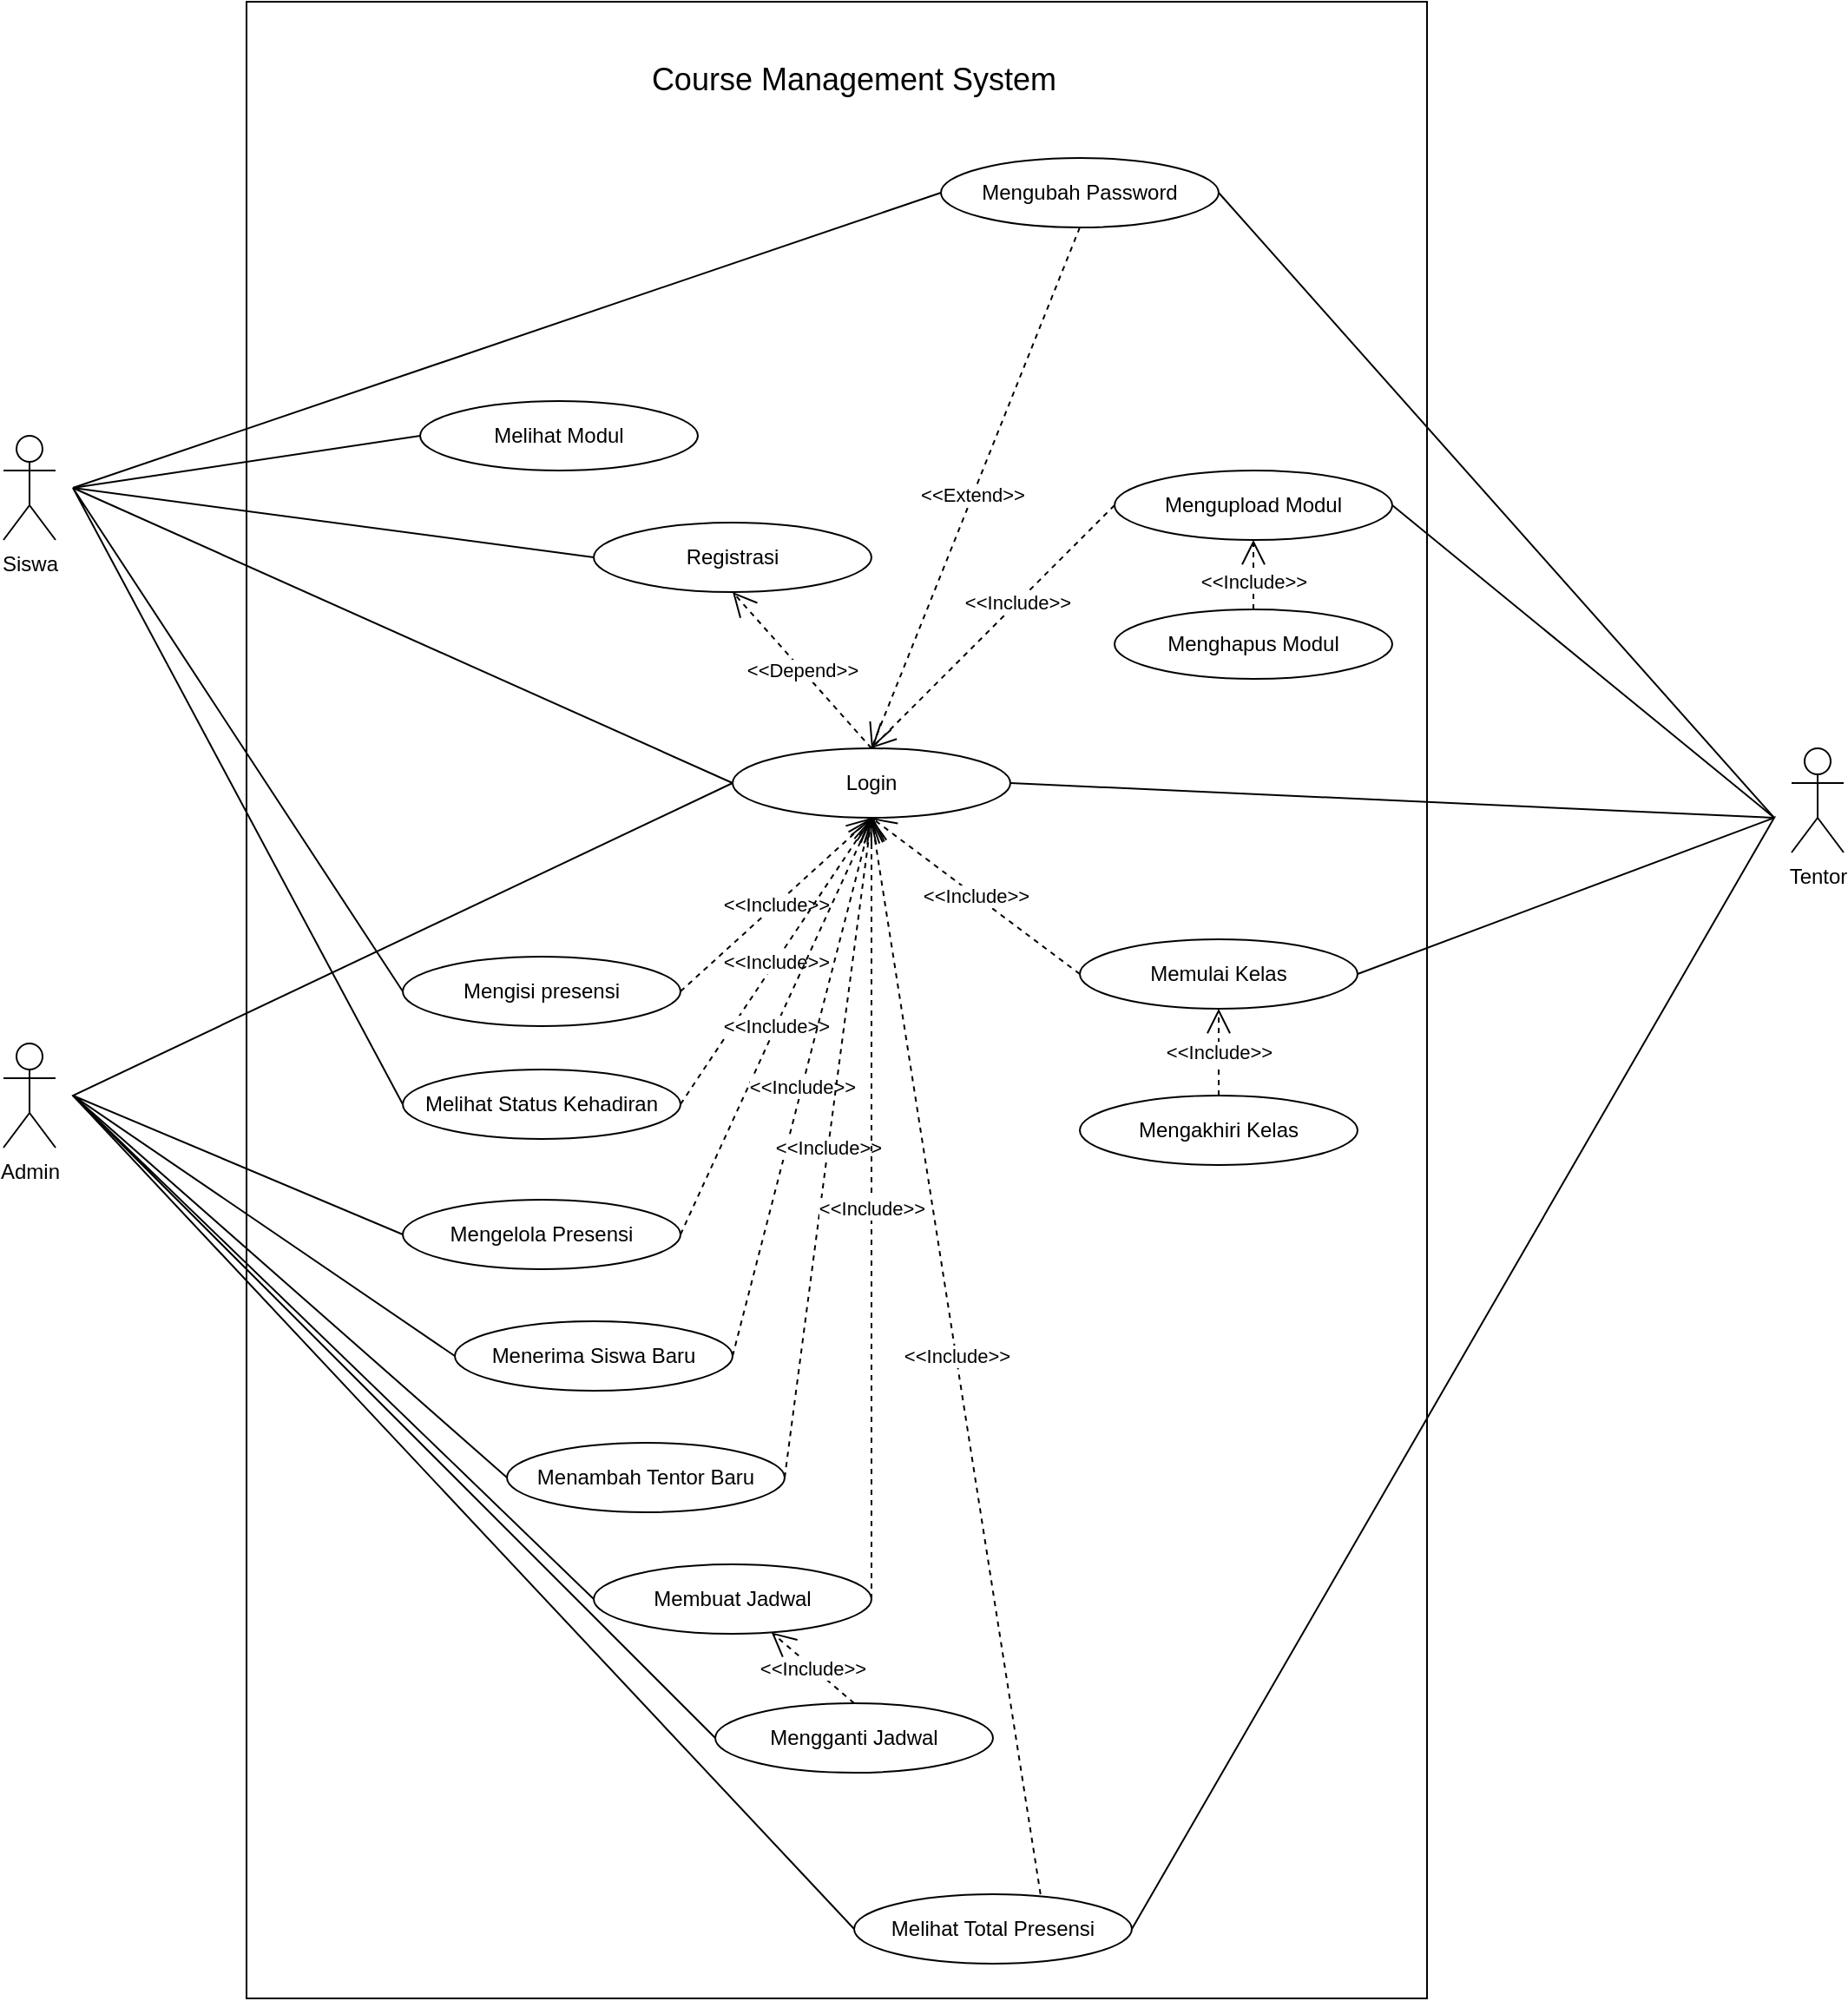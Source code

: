<mxfile version="28.0.7">
  <diagram name="Page-1" id="VZ-8Pe0NFjf0qm1ey5LM">
    <mxGraphModel grid="1" page="1" gridSize="10" guides="1" tooltips="1" connect="1" arrows="1" fold="1" pageScale="1" pageWidth="827" pageHeight="1169" math="0" shadow="0">
      <root>
        <mxCell id="0" />
        <mxCell id="1" parent="0" />
        <mxCell id="orzRKVWakeRDOu_tkr3R-1" value="" style="rounded=0;whiteSpace=wrap;html=1;" vertex="1" parent="1">
          <mxGeometry x="260" y="-30" width="680" height="1150" as="geometry" />
        </mxCell>
        <mxCell id="grZllCPOERACQIhYUjEH-1" value="Registrasi" style="ellipse;whiteSpace=wrap;html=1;" vertex="1" parent="1">
          <mxGeometry x="460" y="270" width="160" height="40" as="geometry" />
        </mxCell>
        <mxCell id="grZllCPOERACQIhYUjEH-3" value="Login" style="ellipse;whiteSpace=wrap;html=1;" vertex="1" parent="1">
          <mxGeometry x="540" y="400" width="160" height="40" as="geometry" />
        </mxCell>
        <mxCell id="grZllCPOERACQIhYUjEH-4" value="Admin" style="shape=umlActor;verticalLabelPosition=bottom;verticalAlign=top;html=1;outlineConnect=0;" vertex="1" parent="1">
          <mxGeometry x="120" y="570" width="30" height="60" as="geometry" />
        </mxCell>
        <mxCell id="grZllCPOERACQIhYUjEH-5" value="Siswa" style="shape=umlActor;verticalLabelPosition=bottom;verticalAlign=top;html=1;outlineConnect=0;" vertex="1" parent="1">
          <mxGeometry x="120" y="220" width="30" height="60" as="geometry" />
        </mxCell>
        <mxCell id="grZllCPOERACQIhYUjEH-6" value="Tentor" style="shape=umlActor;verticalLabelPosition=bottom;verticalAlign=top;html=1;outlineConnect=0;" vertex="1" parent="1">
          <mxGeometry x="1150" y="400" width="30" height="60" as="geometry" />
        </mxCell>
        <mxCell id="grZllCPOERACQIhYUjEH-10" value="Mengisi presensi" style="ellipse;whiteSpace=wrap;html=1;" vertex="1" parent="1">
          <mxGeometry x="350" y="520" width="160" height="40" as="geometry" />
        </mxCell>
        <mxCell id="grZllCPOERACQIhYUjEH-11" value="Melihat Total Presensi" style="ellipse;whiteSpace=wrap;html=1;" vertex="1" parent="1">
          <mxGeometry x="610" y="1060" width="160" height="40" as="geometry" />
        </mxCell>
        <mxCell id="grZllCPOERACQIhYUjEH-12" value="Mengelola Presensi" style="ellipse;whiteSpace=wrap;html=1;" vertex="1" parent="1">
          <mxGeometry x="350" y="660" width="160" height="40" as="geometry" />
        </mxCell>
        <mxCell id="grZllCPOERACQIhYUjEH-13" value="Mengubah Password" style="ellipse;whiteSpace=wrap;html=1;" vertex="1" parent="1">
          <mxGeometry x="660" y="60" width="160" height="40" as="geometry" />
        </mxCell>
        <mxCell id="grZllCPOERACQIhYUjEH-14" value="Melihat Status Kehadiran" style="ellipse;whiteSpace=wrap;html=1;" vertex="1" parent="1">
          <mxGeometry x="350" y="585" width="160" height="40" as="geometry" />
        </mxCell>
        <mxCell id="grZllCPOERACQIhYUjEH-16" value="Menerima Siswa Baru" style="ellipse;whiteSpace=wrap;html=1;" vertex="1" parent="1">
          <mxGeometry x="380" y="730" width="160" height="40" as="geometry" />
        </mxCell>
        <mxCell id="grZllCPOERACQIhYUjEH-17" value="Menambah Tentor Baru" style="ellipse;whiteSpace=wrap;html=1;" vertex="1" parent="1">
          <mxGeometry x="410" y="800" width="160" height="40" as="geometry" />
        </mxCell>
        <mxCell id="grZllCPOERACQIhYUjEH-18" value="Membuat Jadwal" style="ellipse;whiteSpace=wrap;html=1;" vertex="1" parent="1">
          <mxGeometry x="460" y="870" width="160" height="40" as="geometry" />
        </mxCell>
        <mxCell id="FgDRNRWr1b7-KvThlkLD-2" value="Mengganti Jadwal" style="ellipse;whiteSpace=wrap;html=1;" vertex="1" parent="1">
          <mxGeometry x="530" y="950" width="160" height="40" as="geometry" />
        </mxCell>
        <mxCell id="ir0M4MDXdLH-hw3-Vxff-1" value="" style="endArrow=none;html=1;rounded=0;exitX=0;exitY=0.5;exitDx=0;exitDy=0;entryX=0;entryY=0.5;entryDx=0;entryDy=0;" edge="1" parent="1" source="grZllCPOERACQIhYUjEH-11" target="grZllCPOERACQIhYUjEH-3">
          <mxGeometry width="50" height="50" relative="1" as="geometry">
            <mxPoint x="350" y="500" as="sourcePoint" />
            <mxPoint x="520" y="270" as="targetPoint" />
            <Array as="points">
              <mxPoint x="160" y="600" />
            </Array>
          </mxGeometry>
        </mxCell>
        <mxCell id="ir0M4MDXdLH-hw3-Vxff-3" value="" style="endArrow=none;html=1;rounded=0;entryX=0;entryY=0.5;entryDx=0;entryDy=0;exitX=0;exitY=0.5;exitDx=0;exitDy=0;" edge="1" parent="1" source="grZllCPOERACQIhYUjEH-16" target="grZllCPOERACQIhYUjEH-12">
          <mxGeometry width="50" height="50" relative="1" as="geometry">
            <mxPoint x="360" y="740" as="sourcePoint" />
            <mxPoint x="350" y="570" as="targetPoint" />
            <Array as="points">
              <mxPoint x="160" y="600" />
            </Array>
          </mxGeometry>
        </mxCell>
        <mxCell id="ir0M4MDXdLH-hw3-Vxff-4" value="" style="endArrow=none;html=1;rounded=0;exitX=0;exitY=0.5;exitDx=0;exitDy=0;entryX=0;entryY=0.5;entryDx=0;entryDy=0;" edge="1" parent="1" source="FgDRNRWr1b7-KvThlkLD-2" target="grZllCPOERACQIhYUjEH-18">
          <mxGeometry width="50" height="50" relative="1" as="geometry">
            <mxPoint x="360" y="740" as="sourcePoint" />
            <mxPoint x="350" y="890" as="targetPoint" />
            <Array as="points">
              <mxPoint x="160" y="600" />
            </Array>
          </mxGeometry>
        </mxCell>
        <mxCell id="ir0M4MDXdLH-hw3-Vxff-5" value="Memulai Kelas" style="ellipse;whiteSpace=wrap;html=1;" vertex="1" parent="1">
          <mxGeometry x="740" y="510" width="160" height="40" as="geometry" />
        </mxCell>
        <mxCell id="ir0M4MDXdLH-hw3-Vxff-6" value="Mengakhiri Kelas" style="ellipse;whiteSpace=wrap;html=1;" vertex="1" parent="1">
          <mxGeometry x="740" y="600" width="160" height="40" as="geometry" />
        </mxCell>
        <mxCell id="ir0M4MDXdLH-hw3-Vxff-8" value="" style="endArrow=none;html=1;rounded=0;entryX=0;entryY=0.5;entryDx=0;entryDy=0;exitX=0;exitY=0.5;exitDx=0;exitDy=0;" edge="1" parent="1" source="grZllCPOERACQIhYUjEH-14" target="grZllCPOERACQIhYUjEH-10">
          <mxGeometry width="50" height="50" relative="1" as="geometry">
            <mxPoint x="370" y="270" as="sourcePoint" />
            <mxPoint x="370" y="190" as="targetPoint" />
            <Array as="points">
              <mxPoint x="160" y="250" />
            </Array>
          </mxGeometry>
        </mxCell>
        <mxCell id="ir0M4MDXdLH-hw3-Vxff-15" value="" style="endArrow=none;html=1;rounded=0;exitX=1;exitY=0.5;exitDx=0;exitDy=0;entryX=1;entryY=0.5;entryDx=0;entryDy=0;" edge="1" parent="1" source="ir0M4MDXdLH-hw3-Vxff-5" target="grZllCPOERACQIhYUjEH-11">
          <mxGeometry width="50" height="50" relative="1" as="geometry">
            <mxPoint x="520" y="425" as="sourcePoint" />
            <mxPoint x="520" y="585" as="targetPoint" />
            <Array as="points">
              <mxPoint x="1140" y="440" />
            </Array>
          </mxGeometry>
        </mxCell>
        <mxCell id="orzRKVWakeRDOu_tkr3R-6" value="&lt;font style=&quot;font-size: 18px;&quot;&gt;Course Management System&lt;/font&gt;" style="text;html=1;align=center;verticalAlign=middle;whiteSpace=wrap;rounded=0;" vertex="1" parent="1">
          <mxGeometry x="430" width="360" height="30" as="geometry" />
        </mxCell>
        <mxCell id="d3n9-J-7jm0id44tSKq5-5" value="" style="endArrow=none;html=1;rounded=0;entryX=0;entryY=0.5;entryDx=0;entryDy=0;" edge="1" parent="1" target="grZllCPOERACQIhYUjEH-17">
          <mxGeometry width="50" height="50" relative="1" as="geometry">
            <mxPoint x="160" y="600" as="sourcePoint" />
            <mxPoint x="550" y="730" as="targetPoint" />
          </mxGeometry>
        </mxCell>
        <mxCell id="d3n9-J-7jm0id44tSKq5-6" value="" style="endArrow=none;html=1;rounded=0;entryX=0;entryY=0.5;entryDx=0;entryDy=0;" edge="1" parent="1" target="grZllCPOERACQIhYUjEH-3">
          <mxGeometry width="50" height="50" relative="1" as="geometry">
            <mxPoint x="160" y="250" as="sourcePoint" />
            <mxPoint x="510" y="380" as="targetPoint" />
          </mxGeometry>
        </mxCell>
        <mxCell id="JlJbU5uTqBWViiujQ5tc-5" value="" style="endArrow=none;html=1;rounded=0;exitX=1;exitY=0.5;exitDx=0;exitDy=0;" edge="1" parent="1" source="grZllCPOERACQIhYUjEH-3">
          <mxGeometry width="50" height="50" relative="1" as="geometry">
            <mxPoint x="670" y="540" as="sourcePoint" />
            <mxPoint x="1140" y="440" as="targetPoint" />
          </mxGeometry>
        </mxCell>
        <mxCell id="d3n9-J-7jm0id44tSKq5-7" value="" style="endArrow=none;html=1;rounded=0;exitX=1;exitY=0.5;exitDx=0;exitDy=0;" edge="1" parent="1" source="grZllCPOERACQIhYUjEH-13">
          <mxGeometry width="50" height="50" relative="1" as="geometry">
            <mxPoint x="610" y="540" as="sourcePoint" />
            <mxPoint x="1140" y="440" as="targetPoint" />
          </mxGeometry>
        </mxCell>
        <mxCell id="JlJbU5uTqBWViiujQ5tc-6" value="" style="endArrow=none;html=1;rounded=0;exitX=1;exitY=0.5;exitDx=0;exitDy=0;entryX=0;entryY=0.5;entryDx=0;entryDy=0;" edge="1" parent="1" target="grZllCPOERACQIhYUjEH-1">
          <mxGeometry width="50" height="50" relative="1" as="geometry">
            <mxPoint x="160" y="250" as="sourcePoint" />
            <mxPoint x="620" y="160" as="targetPoint" />
          </mxGeometry>
        </mxCell>
        <mxCell id="d3n9-J-7jm0id44tSKq5-8" value="&amp;lt;&amp;lt;Depend&amp;gt;&amp;gt;" style="endArrow=open;endSize=12;dashed=1;html=1;rounded=0;exitX=0.5;exitY=0;exitDx=0;exitDy=0;entryX=0.5;entryY=1;entryDx=0;entryDy=0;" edge="1" parent="1" source="grZllCPOERACQIhYUjEH-3" target="grZllCPOERACQIhYUjEH-1">
          <mxGeometry width="160" relative="1" as="geometry">
            <mxPoint x="550" y="370" as="sourcePoint" />
            <mxPoint x="710" y="370" as="targetPoint" />
          </mxGeometry>
        </mxCell>
        <mxCell id="d3n9-J-7jm0id44tSKq5-10" value="&amp;lt;&amp;lt;Extend&amp;gt;&amp;gt;" style="endArrow=open;endSize=12;dashed=1;html=1;rounded=0;exitX=0.5;exitY=1;exitDx=0;exitDy=0;entryX=0.5;entryY=0;entryDx=0;entryDy=0;" edge="1" parent="1" source="grZllCPOERACQIhYUjEH-13" target="grZllCPOERACQIhYUjEH-3">
          <mxGeometry x="0.026" width="160" relative="1" as="geometry">
            <mxPoint x="600" y="340" as="sourcePoint" />
            <mxPoint x="760" y="340" as="targetPoint" />
            <mxPoint as="offset" />
          </mxGeometry>
        </mxCell>
        <mxCell id="d3n9-J-7jm0id44tSKq5-11" value="&amp;lt;&amp;lt;Include&amp;gt;&amp;gt;" style="endArrow=open;endSize=12;dashed=1;html=1;rounded=0;exitX=0.5;exitY=0;exitDx=0;exitDy=0;entryX=0.5;entryY=1;entryDx=0;entryDy=0;" edge="1" parent="1" source="ir0M4MDXdLH-hw3-Vxff-6" target="ir0M4MDXdLH-hw3-Vxff-5">
          <mxGeometry width="160" relative="1" as="geometry">
            <mxPoint x="580" y="470" as="sourcePoint" />
            <mxPoint x="740" y="470" as="targetPoint" />
          </mxGeometry>
        </mxCell>
        <mxCell id="d3n9-J-7jm0id44tSKq5-12" value="&amp;lt;&amp;lt;Include&amp;gt;&amp;gt;" style="endArrow=open;endSize=12;dashed=1;html=1;rounded=0;exitX=1;exitY=0.5;exitDx=0;exitDy=0;entryX=0.5;entryY=1;entryDx=0;entryDy=0;" edge="1" parent="1" source="grZllCPOERACQIhYUjEH-10" target="grZllCPOERACQIhYUjEH-3">
          <mxGeometry width="160" relative="1" as="geometry">
            <mxPoint x="510" y="410" as="sourcePoint" />
            <mxPoint x="630" y="290" as="targetPoint" />
          </mxGeometry>
        </mxCell>
        <mxCell id="d3n9-J-7jm0id44tSKq5-13" value="&amp;lt;&amp;lt;Include&amp;gt;&amp;gt;" style="endArrow=open;endSize=12;dashed=1;html=1;rounded=0;exitX=0;exitY=0.5;exitDx=0;exitDy=0;entryX=0.5;entryY=1;entryDx=0;entryDy=0;" edge="1" parent="1" source="ir0M4MDXdLH-hw3-Vxff-5" target="grZllCPOERACQIhYUjEH-3">
          <mxGeometry width="160" relative="1" as="geometry">
            <mxPoint x="470" y="260" as="sourcePoint" />
            <mxPoint x="563" y="456" as="targetPoint" />
          </mxGeometry>
        </mxCell>
        <mxCell id="VIk94RIBlbGNOStqbW9o-3" value="&amp;lt;&amp;lt;Include&amp;gt;&amp;gt;" style="endArrow=open;endSize=12;dashed=1;html=1;rounded=0;exitX=1;exitY=0.5;exitDx=0;exitDy=0;entryX=0.5;entryY=1;entryDx=0;entryDy=0;" edge="1" parent="1" source="grZllCPOERACQIhYUjEH-14" target="grZllCPOERACQIhYUjEH-3">
          <mxGeometry width="160" relative="1" as="geometry">
            <mxPoint x="387" y="260" as="sourcePoint" />
            <mxPoint x="480" y="456" as="targetPoint" />
          </mxGeometry>
        </mxCell>
        <mxCell id="d3n9-J-7jm0id44tSKq5-14" value="&amp;lt;&amp;lt;Include&amp;gt;&amp;gt;" style="endArrow=open;endSize=12;dashed=1;html=1;rounded=0;exitX=1;exitY=0.5;exitDx=0;exitDy=0;entryX=0.5;entryY=1;entryDx=0;entryDy=0;" edge="1" parent="1" target="grZllCPOERACQIhYUjEH-3">
          <mxGeometry width="160" relative="1" as="geometry">
            <mxPoint x="510" y="680" as="sourcePoint" />
            <mxPoint x="590" y="440" as="targetPoint" />
          </mxGeometry>
        </mxCell>
        <mxCell id="d3n9-J-7jm0id44tSKq5-15" value="&amp;lt;&amp;lt;Include&amp;gt;&amp;gt;" style="endArrow=open;endSize=12;dashed=1;html=1;rounded=0;exitX=1;exitY=0.5;exitDx=0;exitDy=0;entryX=0.5;entryY=1;entryDx=0;entryDy=0;" edge="1" parent="1" source="grZllCPOERACQIhYUjEH-16" target="grZllCPOERACQIhYUjEH-3">
          <mxGeometry width="160" relative="1" as="geometry">
            <mxPoint x="520" y="700" as="sourcePoint" />
            <mxPoint x="600" y="290" as="targetPoint" />
          </mxGeometry>
        </mxCell>
        <mxCell id="d3n9-J-7jm0id44tSKq5-17" value="&amp;lt;&amp;lt;Include&amp;gt;&amp;gt;" style="endArrow=open;endSize=12;dashed=1;html=1;rounded=0;exitX=1;exitY=0.5;exitDx=0;exitDy=0;entryX=0.5;entryY=1;entryDx=0;entryDy=0;" edge="1" parent="1" source="grZllCPOERACQIhYUjEH-17" target="grZllCPOERACQIhYUjEH-3">
          <mxGeometry width="160" relative="1" as="geometry">
            <mxPoint x="520" y="840" as="sourcePoint" />
            <mxPoint x="574" y="590" as="targetPoint" />
          </mxGeometry>
        </mxCell>
        <mxCell id="d3n9-J-7jm0id44tSKq5-18" value="&amp;lt;&amp;lt;Include&amp;gt;&amp;gt;" style="endArrow=open;endSize=12;dashed=1;html=1;rounded=0;exitX=1;exitY=0.5;exitDx=0;exitDy=0;entryX=0.5;entryY=1;entryDx=0;entryDy=0;" edge="1" parent="1" source="grZllCPOERACQIhYUjEH-18" target="grZllCPOERACQIhYUjEH-3">
          <mxGeometry width="160" relative="1" as="geometry">
            <mxPoint x="540" y="1020" as="sourcePoint" />
            <mxPoint x="590" y="700" as="targetPoint" />
          </mxGeometry>
        </mxCell>
        <mxCell id="d3n9-J-7jm0id44tSKq5-19" value="&amp;lt;&amp;lt;Include&amp;gt;&amp;gt;" style="endArrow=open;endSize=12;dashed=1;html=1;rounded=0;exitX=0.5;exitY=0;exitDx=0;exitDy=0;" edge="1" parent="1" source="FgDRNRWr1b7-KvThlkLD-2" target="grZllCPOERACQIhYUjEH-18">
          <mxGeometry width="160" relative="1" as="geometry">
            <mxPoint x="600" y="1040" as="sourcePoint" />
            <mxPoint x="623" y="650" as="targetPoint" />
          </mxGeometry>
        </mxCell>
        <mxCell id="d3n9-J-7jm0id44tSKq5-21" value="&amp;lt;&amp;lt;Include&amp;gt;&amp;gt;" style="endArrow=open;endSize=12;dashed=1;html=1;rounded=0;exitX=0.671;exitY=0.003;exitDx=0;exitDy=0;exitPerimeter=0;entryX=0.5;entryY=1;entryDx=0;entryDy=0;" edge="1" parent="1">
          <mxGeometry width="160" relative="1" as="geometry">
            <mxPoint x="717.36" y="1060.0" as="sourcePoint" />
            <mxPoint x="620" y="439.88" as="targetPoint" />
          </mxGeometry>
        </mxCell>
        <mxCell id="d3n9-J-7jm0id44tSKq5-22" value="" style="endArrow=none;html=1;rounded=0;entryX=0;entryY=0.5;entryDx=0;entryDy=0;" edge="1" parent="1" target="grZllCPOERACQIhYUjEH-13">
          <mxGeometry width="50" height="50" relative="1" as="geometry">
            <mxPoint x="160" y="250" as="sourcePoint" />
            <mxPoint x="700" y="560" as="targetPoint" />
          </mxGeometry>
        </mxCell>
        <mxCell id="wT_jjOI-S3Ih2rw9Q9wW-1" value="Mengupload Modul" style="ellipse;whiteSpace=wrap;html=1;" vertex="1" parent="1">
          <mxGeometry x="760" y="240" width="160" height="40" as="geometry" />
        </mxCell>
        <mxCell id="wT_jjOI-S3Ih2rw9Q9wW-2" value="Melihat Modul" style="ellipse;whiteSpace=wrap;html=1;" vertex="1" parent="1">
          <mxGeometry x="360" y="200" width="160" height="40" as="geometry" />
        </mxCell>
        <mxCell id="wT_jjOI-S3Ih2rw9Q9wW-4" value="Menghapus Modul" style="ellipse;whiteSpace=wrap;html=1;" vertex="1" parent="1">
          <mxGeometry x="760" y="320" width="160" height="40" as="geometry" />
        </mxCell>
        <mxCell id="wT_jjOI-S3Ih2rw9Q9wW-5" value="&amp;lt;&amp;lt;Include&amp;gt;&amp;gt;" style="endArrow=open;endSize=12;dashed=1;html=1;rounded=0;exitX=0.5;exitY=0;exitDx=0;exitDy=0;entryX=0.5;entryY=1;entryDx=0;entryDy=0;" edge="1" parent="1" source="wT_jjOI-S3Ih2rw9Q9wW-4" target="wT_jjOI-S3Ih2rw9Q9wW-1">
          <mxGeometry x="-0.2" width="160" relative="1" as="geometry">
            <mxPoint x="800" y="470" as="sourcePoint" />
            <mxPoint x="800" y="420" as="targetPoint" />
            <mxPoint as="offset" />
          </mxGeometry>
        </mxCell>
        <mxCell id="wT_jjOI-S3Ih2rw9Q9wW-8" value="" style="endArrow=none;html=1;rounded=0;exitX=1;exitY=0.5;exitDx=0;exitDy=0;" edge="1" parent="1" source="wT_jjOI-S3Ih2rw9Q9wW-1">
          <mxGeometry width="50" height="50" relative="1" as="geometry">
            <mxPoint x="880" y="80" as="sourcePoint" />
            <mxPoint x="1140" y="440" as="targetPoint" />
          </mxGeometry>
        </mxCell>
        <mxCell id="wT_jjOI-S3Ih2rw9Q9wW-9" value="" style="endArrow=none;html=1;rounded=0;entryX=0;entryY=0.5;entryDx=0;entryDy=0;" edge="1" parent="1" target="wT_jjOI-S3Ih2rw9Q9wW-2">
          <mxGeometry width="50" height="50" relative="1" as="geometry">
            <mxPoint x="160" y="250" as="sourcePoint" />
            <mxPoint x="710" y="240" as="targetPoint" />
          </mxGeometry>
        </mxCell>
        <mxCell id="wT_jjOI-S3Ih2rw9Q9wW-11" value="&amp;lt;&amp;lt;Include&amp;gt;&amp;gt;" style="endArrow=open;endSize=12;dashed=1;html=1;rounded=0;exitX=0;exitY=0.5;exitDx=0;exitDy=0;entryX=0.5;entryY=0;entryDx=0;entryDy=0;" edge="1" parent="1" source="wT_jjOI-S3Ih2rw9Q9wW-1" target="grZllCPOERACQIhYUjEH-3">
          <mxGeometry x="-0.2" width="160" relative="1" as="geometry">
            <mxPoint x="820" y="340" as="sourcePoint" />
            <mxPoint x="820" y="290" as="targetPoint" />
            <mxPoint as="offset" />
            <Array as="points">
              <mxPoint x="700" y="320" />
            </Array>
          </mxGeometry>
        </mxCell>
      </root>
    </mxGraphModel>
  </diagram>
</mxfile>
